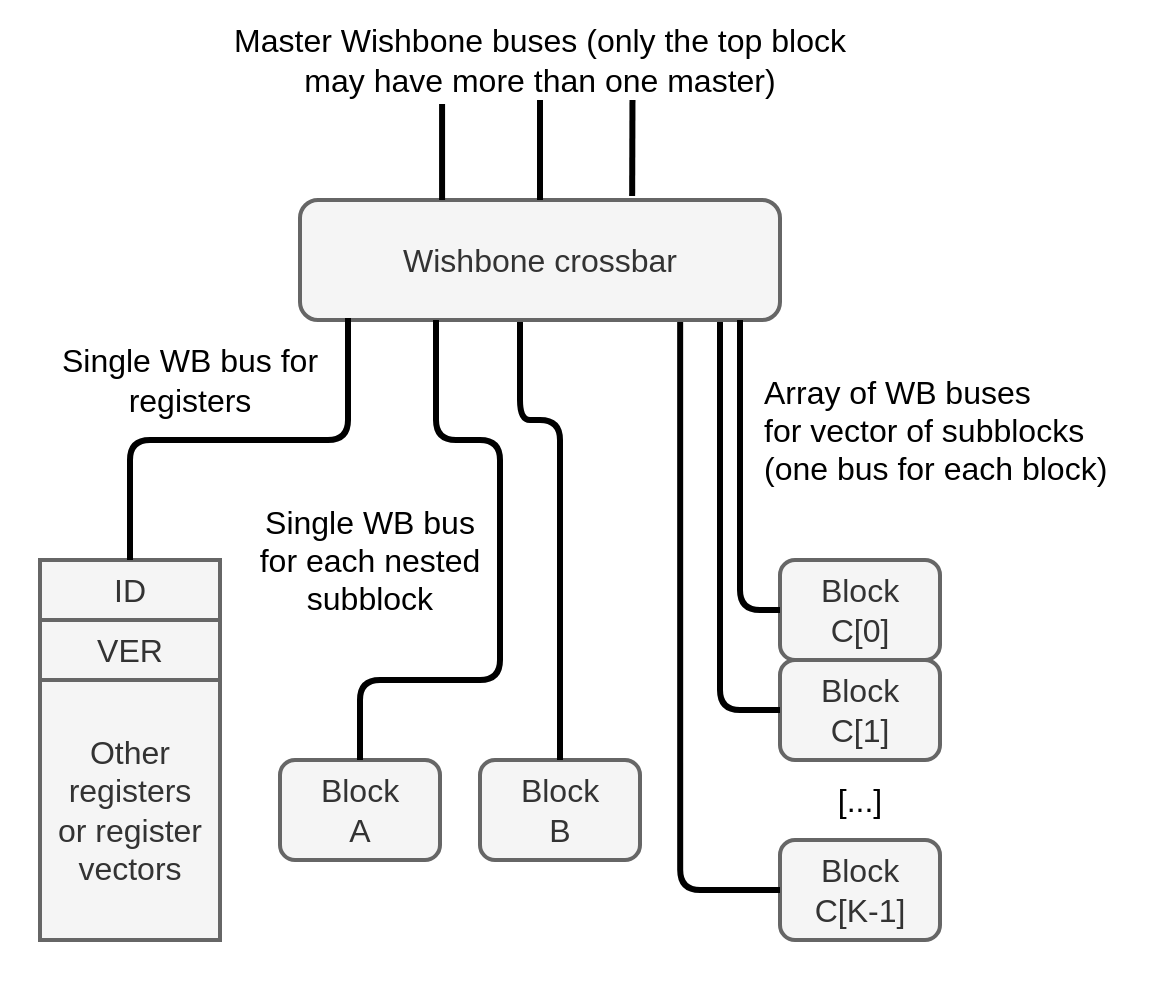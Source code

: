 <mxfile compressed="false" version="19.0.3" type="device">
  <diagram id="Us3plNtBLZiHsrY9h-rr" name="Page-1">
    <mxGraphModel dx="1550" dy="936" grid="1" gridSize="10" guides="1" tooltips="1" connect="1" arrows="1" fold="1" page="1" pageScale="1" pageWidth="1169" pageHeight="827" math="0" shadow="0">
      <root>
        <mxCell id="0" />
        <mxCell id="BsFGtp0UWnqIqqDnryxb-1" value="Layer_0" parent="0" />
        <mxCell id="BsFGtp0UWnqIqqDnryxb-2" value="" style="rounded=0;whiteSpace=wrap;html=1;strokeColor=none;fillColor=none;" parent="BsFGtp0UWnqIqqDnryxb-1" vertex="1">
          <mxGeometry x="180" y="20" width="580" height="490" as="geometry" />
        </mxCell>
        <mxCell id="1" value="Layer_1" parent="0" />
        <mxCell id="ErEzplSy893QtnA6ZLf8-3" value="&lt;font style=&quot;font-size: 16px&quot;&gt;Master Wishbone buses (only the top block&lt;br&gt;may have more than one master)&lt;/font&gt;" style="text;html=1;strokeColor=none;fillColor=none;align=center;verticalAlign=middle;whiteSpace=wrap;rounded=0;" parent="1" vertex="1">
          <mxGeometry x="280" y="30" width="340" height="40" as="geometry" />
        </mxCell>
        <mxCell id="ErEzplSy893QtnA6ZLf8-4" value="&lt;font style=&quot;font-size: 16px&quot;&gt;Wishbone crossbar&lt;br&gt;&lt;/font&gt;" style="rounded=1;whiteSpace=wrap;html=1;strokeWidth=2;fillColor=#f5f5f5;strokeColor=#666666;fontColor=#333333;" parent="1" vertex="1">
          <mxGeometry x="330" y="120" width="240" height="60" as="geometry" />
        </mxCell>
        <mxCell id="ErEzplSy893QtnA6ZLf8-8" value="&lt;font style=&quot;font-size: 16px&quot;&gt;Single WB bus&lt;br&gt;for each nested&lt;br&gt;subblock&lt;/font&gt;" style="text;html=1;strokeColor=none;fillColor=none;align=center;verticalAlign=middle;whiteSpace=wrap;rounded=0;" parent="1" vertex="1">
          <mxGeometry x="290" y="280" width="150" height="40" as="geometry" />
        </mxCell>
        <mxCell id="ErEzplSy893QtnA6ZLf8-11" value="&lt;div style=&quot;font-size: 16px&quot;&gt;&lt;font style=&quot;font-size: 16px&quot;&gt;Block&lt;/font&gt;&lt;/div&gt;&lt;div style=&quot;font-size: 16px&quot;&gt;&lt;font style=&quot;font-size: 16px&quot;&gt;A&lt;br&gt;&lt;/font&gt;&lt;/div&gt;" style="rounded=1;whiteSpace=wrap;html=1;strokeWidth=2;fillColor=#f5f5f5;strokeColor=#666666;fontColor=#333333;" parent="1" vertex="1">
          <mxGeometry x="320" y="400" width="80" height="50" as="geometry" />
        </mxCell>
        <mxCell id="ErEzplSy893QtnA6ZLf8-12" value="&lt;div style=&quot;font-size: 16px&quot;&gt;&lt;font style=&quot;font-size: 16px&quot;&gt;Block&lt;/font&gt;&lt;/div&gt;&lt;div style=&quot;font-size: 16px&quot;&gt;&lt;font style=&quot;font-size: 16px&quot;&gt;B&lt;br&gt;&lt;/font&gt;&lt;/div&gt;" style="rounded=1;whiteSpace=wrap;html=1;strokeWidth=2;fillColor=#f5f5f5;strokeColor=#666666;fontColor=#333333;" parent="1" vertex="1">
          <mxGeometry x="420" y="400" width="80" height="50" as="geometry" />
        </mxCell>
        <mxCell id="ErEzplSy893QtnA6ZLf8-27" value="" style="endArrow=none;html=1;strokeWidth=3;exitX=0.5;exitY=0;exitDx=0;exitDy=0;edgeStyle=orthogonalEdgeStyle;" parent="1" source="ErEzplSy893QtnA6ZLf8-11" edge="1">
          <mxGeometry width="50" height="50" relative="1" as="geometry">
            <mxPoint x="560" y="420" as="sourcePoint" />
            <mxPoint x="398" y="180" as="targetPoint" />
            <Array as="points">
              <mxPoint x="360" y="360" />
              <mxPoint x="430" y="360" />
              <mxPoint x="430" y="240" />
              <mxPoint x="398" y="240" />
            </Array>
          </mxGeometry>
        </mxCell>
        <mxCell id="ErEzplSy893QtnA6ZLf8-28" value="" style="endArrow=none;html=1;strokeWidth=3;exitX=0.5;exitY=0;exitDx=0;exitDy=0;edgeStyle=orthogonalEdgeStyle;" parent="1" source="ErEzplSy893QtnA6ZLf8-12" edge="1">
          <mxGeometry width="50" height="50" relative="1" as="geometry">
            <mxPoint x="560" y="420" as="sourcePoint" />
            <mxPoint x="440" y="181" as="targetPoint" />
            <Array as="points">
              <mxPoint x="460" y="230" />
              <mxPoint x="440" y="230" />
              <mxPoint x="440" y="181" />
            </Array>
          </mxGeometry>
        </mxCell>
        <mxCell id="ErEzplSy893QtnA6ZLf8-33" value="" style="endArrow=none;html=1;strokeWidth=3;entryX=0.5;entryY=1;entryDx=0;entryDy=0;" parent="1" source="ErEzplSy893QtnA6ZLf8-4" target="ErEzplSy893QtnA6ZLf8-3" edge="1">
          <mxGeometry width="50" height="50" relative="1" as="geometry">
            <mxPoint x="560" y="420" as="sourcePoint" />
            <mxPoint x="450" y="80" as="targetPoint" />
          </mxGeometry>
        </mxCell>
        <mxCell id="ErEzplSy893QtnA6ZLf8-36" value="" style="endArrow=none;html=1;strokeWidth=3;exitX=0.296;exitY=0;exitDx=0;exitDy=0;exitPerimeter=0;entryX=0.356;entryY=1.05;entryDx=0;entryDy=0;entryPerimeter=0;" parent="1" source="ErEzplSy893QtnA6ZLf8-4" target="ErEzplSy893QtnA6ZLf8-3" edge="1">
          <mxGeometry width="50" height="50" relative="1" as="geometry">
            <mxPoint x="460" y="130" as="sourcePoint" />
            <mxPoint x="401" y="72" as="targetPoint" />
          </mxGeometry>
        </mxCell>
        <mxCell id="ErEzplSy893QtnA6ZLf8-37" value="" style="endArrow=none;html=1;strokeWidth=3;exitX=0.692;exitY=-0.033;exitDx=0;exitDy=0;exitPerimeter=0;entryX=0.636;entryY=1;entryDx=0;entryDy=0;entryPerimeter=0;" parent="1" source="ErEzplSy893QtnA6ZLf8-4" target="ErEzplSy893QtnA6ZLf8-3" edge="1">
          <mxGeometry width="50" height="50" relative="1" as="geometry">
            <mxPoint x="411.04" y="130" as="sourcePoint" />
            <mxPoint x="411.04" y="82" as="targetPoint" />
          </mxGeometry>
        </mxCell>
        <mxCell id="BsFGtp0UWnqIqqDnryxb-3" value="Layer_2" parent="0" />
        <mxCell id="ErEzplSy893QtnA6ZLf8-17" value="" style="group" parent="BsFGtp0UWnqIqqDnryxb-3" vertex="1" connectable="0">
          <mxGeometry x="200" y="300" width="90" height="210" as="geometry" />
        </mxCell>
        <mxCell id="ErEzplSy893QtnA6ZLf8-5" value="&lt;font style=&quot;font-size: 16px&quot;&gt;ID&lt;/font&gt;" style="rounded=0;whiteSpace=wrap;html=1;strokeWidth=2;fillColor=#f5f5f5;strokeColor=#666666;fontColor=#333333;" parent="ErEzplSy893QtnA6ZLf8-17" vertex="1">
          <mxGeometry width="90" height="30" as="geometry" />
        </mxCell>
        <mxCell id="ErEzplSy893QtnA6ZLf8-6" value="&lt;font style=&quot;font-size: 16px&quot;&gt;VER&lt;/font&gt;" style="rounded=0;whiteSpace=wrap;html=1;strokeWidth=2;fillColor=#f5f5f5;strokeColor=#666666;fontColor=#333333;" parent="ErEzplSy893QtnA6ZLf8-17" vertex="1">
          <mxGeometry y="30" width="90" height="30" as="geometry" />
        </mxCell>
        <mxCell id="ErEzplSy893QtnA6ZLf8-7" value="&lt;div&gt;&lt;font style=&quot;font-size: 16px&quot;&gt;Other registers&lt;/font&gt;&lt;/div&gt;&lt;div&gt;&lt;font style=&quot;font-size: 16px&quot;&gt;or register&lt;/font&gt;&lt;/div&gt;&lt;div&gt;&lt;font style=&quot;font-size: 16px&quot;&gt;vectors&lt;br&gt;&lt;/font&gt;&lt;/div&gt;" style="rounded=0;whiteSpace=wrap;html=1;strokeWidth=2;fillColor=#f5f5f5;strokeColor=#666666;fontColor=#333333;" parent="ErEzplSy893QtnA6ZLf8-17" vertex="1">
          <mxGeometry y="60" width="90" height="130" as="geometry" />
        </mxCell>
        <mxCell id="ErEzplSy893QtnA6ZLf8-29" style="edgeStyle=orthogonalEdgeStyle;rounded=0;orthogonalLoop=1;jettySize=auto;html=1;exitX=0.5;exitY=1;exitDx=0;exitDy=0;strokeWidth=3;" parent="ErEzplSy893QtnA6ZLf8-17" source="ErEzplSy893QtnA6ZLf8-7" target="ErEzplSy893QtnA6ZLf8-7" edge="1">
          <mxGeometry relative="1" as="geometry" />
        </mxCell>
        <mxCell id="ErEzplSy893QtnA6ZLf8-9" value="&lt;font style=&quot;font-size: 16px&quot;&gt;Single WB bus for registers&lt;/font&gt;" style="text;html=1;strokeColor=none;fillColor=none;align=center;verticalAlign=middle;whiteSpace=wrap;rounded=0;" parent="BsFGtp0UWnqIqqDnryxb-3" vertex="1">
          <mxGeometry x="200" y="190" width="150" height="40" as="geometry" />
        </mxCell>
        <mxCell id="ErEzplSy893QtnA6ZLf8-23" value="" style="endArrow=none;html=1;strokeWidth=3;entryX=0.1;entryY=0.983;entryDx=0;entryDy=0;entryPerimeter=0;exitX=0.5;exitY=0;exitDx=0;exitDy=0;edgeStyle=orthogonalEdgeStyle;" parent="BsFGtp0UWnqIqqDnryxb-3" source="ErEzplSy893QtnA6ZLf8-5" target="ErEzplSy893QtnA6ZLf8-4" edge="1">
          <mxGeometry width="50" height="50" relative="1" as="geometry">
            <mxPoint x="560" y="420" as="sourcePoint" />
            <mxPoint x="610" y="370" as="targetPoint" />
          </mxGeometry>
        </mxCell>
        <mxCell id="BsFGtp0UWnqIqqDnryxb-4" value="Layer_3" parent="0" />
        <mxCell id="ErEzplSy893QtnA6ZLf8-10" value="&lt;font style=&quot;font-size: 16px&quot;&gt;Array of WB buses&lt;br&gt;for vector of subblocks&lt;br&gt;(one bus for each block)&lt;/font&gt;" style="text;whiteSpace=wrap;html=1;" parent="BsFGtp0UWnqIqqDnryxb-4" vertex="1">
          <mxGeometry x="560" y="200" width="180" height="60" as="geometry" />
        </mxCell>
        <mxCell id="ErEzplSy893QtnA6ZLf8-13" value="&lt;div style=&quot;font-size: 16px&quot;&gt;&lt;font style=&quot;font-size: 16px&quot;&gt;Block&lt;/font&gt;&lt;/div&gt;&lt;div style=&quot;font-size: 16px&quot;&gt;&lt;font style=&quot;font-size: 16px&quot;&gt;C[0]&lt;br&gt;&lt;/font&gt;&lt;/div&gt;" style="rounded=1;whiteSpace=wrap;html=1;strokeWidth=2;fillColor=#f5f5f5;strokeColor=#666666;fontColor=#333333;" parent="BsFGtp0UWnqIqqDnryxb-4" vertex="1">
          <mxGeometry x="570" y="300" width="80" height="50" as="geometry" />
        </mxCell>
        <mxCell id="ErEzplSy893QtnA6ZLf8-14" value="&lt;div style=&quot;font-size: 16px&quot;&gt;&lt;font style=&quot;font-size: 16px&quot;&gt;Block&lt;/font&gt;&lt;/div&gt;&lt;div style=&quot;font-size: 16px&quot;&gt;&lt;font style=&quot;font-size: 16px&quot;&gt;C[1]&lt;br&gt;&lt;/font&gt;&lt;/div&gt;" style="rounded=1;whiteSpace=wrap;html=1;strokeWidth=2;fillColor=#f5f5f5;strokeColor=#666666;fontColor=#333333;" parent="BsFGtp0UWnqIqqDnryxb-4" vertex="1">
          <mxGeometry x="570" y="350" width="80" height="50" as="geometry" />
        </mxCell>
        <mxCell id="ErEzplSy893QtnA6ZLf8-15" value="&lt;div style=&quot;font-size: 16px&quot;&gt;&lt;font style=&quot;font-size: 16px&quot;&gt;Block&lt;/font&gt;&lt;/div&gt;&lt;div style=&quot;font-size: 16px&quot;&gt;&lt;font style=&quot;font-size: 16px&quot;&gt;C[K-1]&lt;br&gt;&lt;/font&gt;&lt;/div&gt;" style="rounded=1;whiteSpace=wrap;html=1;strokeWidth=2;fillColor=#f5f5f5;strokeColor=#666666;fontColor=#333333;" parent="BsFGtp0UWnqIqqDnryxb-4" vertex="1">
          <mxGeometry x="570" y="440" width="80" height="50" as="geometry" />
        </mxCell>
        <mxCell id="ErEzplSy893QtnA6ZLf8-16" value="&lt;font style=&quot;font-size: 16px&quot;&gt;[...]&lt;/font&gt;" style="text;html=1;align=center;verticalAlign=middle;whiteSpace=wrap;rounded=0;" parent="BsFGtp0UWnqIqqDnryxb-4" vertex="1">
          <mxGeometry x="590" y="410" width="40" height="20" as="geometry" />
        </mxCell>
        <mxCell id="ErEzplSy893QtnA6ZLf8-32" value="" style="endArrow=none;html=1;strokeWidth=3;exitX=0;exitY=0.5;exitDx=0;exitDy=0;entryX=0.792;entryY=1.017;entryDx=0;entryDy=0;entryPerimeter=0;edgeStyle=orthogonalEdgeStyle;" parent="BsFGtp0UWnqIqqDnryxb-4" source="ErEzplSy893QtnA6ZLf8-15" target="ErEzplSy893QtnA6ZLf8-4" edge="1">
          <mxGeometry width="50" height="50" relative="1" as="geometry">
            <mxPoint x="560" y="420" as="sourcePoint" />
            <mxPoint x="610" y="370" as="targetPoint" />
          </mxGeometry>
        </mxCell>
        <mxCell id="ErEzplSy893QtnA6ZLf8-30" value="" style="endArrow=none;html=1;strokeWidth=3;entryX=0;entryY=0.5;entryDx=0;entryDy=0;edgeStyle=orthogonalEdgeStyle;" parent="BsFGtp0UWnqIqqDnryxb-4" target="ErEzplSy893QtnA6ZLf8-13" edge="1">
          <mxGeometry width="50" height="50" relative="1" as="geometry">
            <mxPoint x="550" y="180" as="sourcePoint" />
            <mxPoint x="610" y="370" as="targetPoint" />
            <Array as="points">
              <mxPoint x="550" y="325" />
            </Array>
          </mxGeometry>
        </mxCell>
        <mxCell id="ErEzplSy893QtnA6ZLf8-31" value="" style="endArrow=none;html=1;strokeWidth=3;entryX=0;entryY=0.5;entryDx=0;entryDy=0;edgeStyle=orthogonalEdgeStyle;" parent="BsFGtp0UWnqIqqDnryxb-4" target="ErEzplSy893QtnA6ZLf8-14" edge="1">
          <mxGeometry width="50" height="50" relative="1" as="geometry">
            <mxPoint x="540" y="181" as="sourcePoint" />
            <mxPoint x="610" y="370" as="targetPoint" />
            <Array as="points">
              <mxPoint x="540" y="181" />
              <mxPoint x="540" y="375" />
            </Array>
          </mxGeometry>
        </mxCell>
      </root>
    </mxGraphModel>
  </diagram>
</mxfile>
